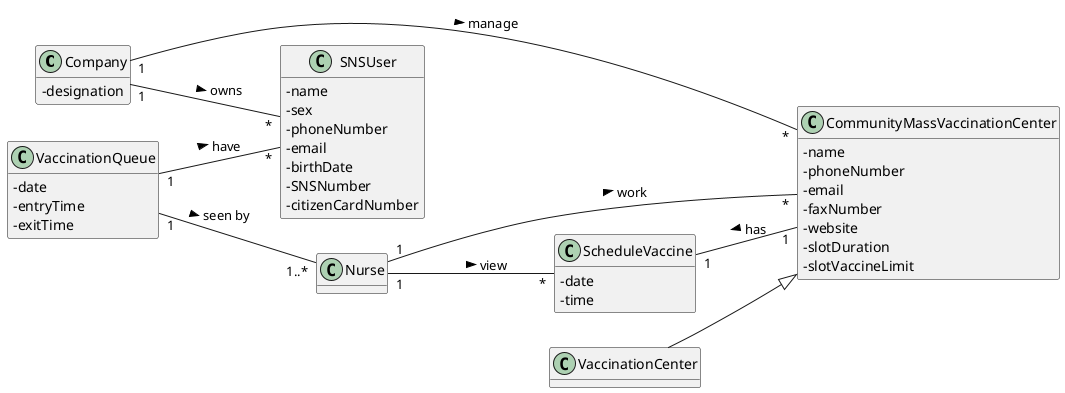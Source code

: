 @startuml
hide methods
left to right direction
skinparam classAttributeIconSize 0

class Company {
    -designation
}

class SNSUser {
    -name
    -sex
    -phoneNumber
    -email
    -birthDate
    -SNSNumber
    -citizenCardNumber
}

class ScheduleVaccine {
    -date
    -time
}


class CommunityMassVaccinationCenter {
    -name
    -phoneNumber
    -email
    -faxNumber
    -website
    -slotDuration
    -slotVaccineLimit
}

class VaccinationCenter {
}


class Nurse {
}

class VaccinationQueue {
    -date
    -entryTime
    -exitTime
}

VaccinationCenter --|> CommunityMassVaccinationCenter
Company "1" -- "*" CommunityMassVaccinationCenter : manage >
Company "1" -- "*" SNSUser : owns >
ScheduleVaccine "1" -- "1" CommunityMassVaccinationCenter : has <
Nurse "1" -- "*" ScheduleVaccine : view >
Nurse "1"-- "*" CommunityMassVaccinationCenter : work >
VaccinationQueue "1" -- "1..*" Nurse : seen by >
VaccinationQueue "1" -- "*" SNSUser : have >
@enduml